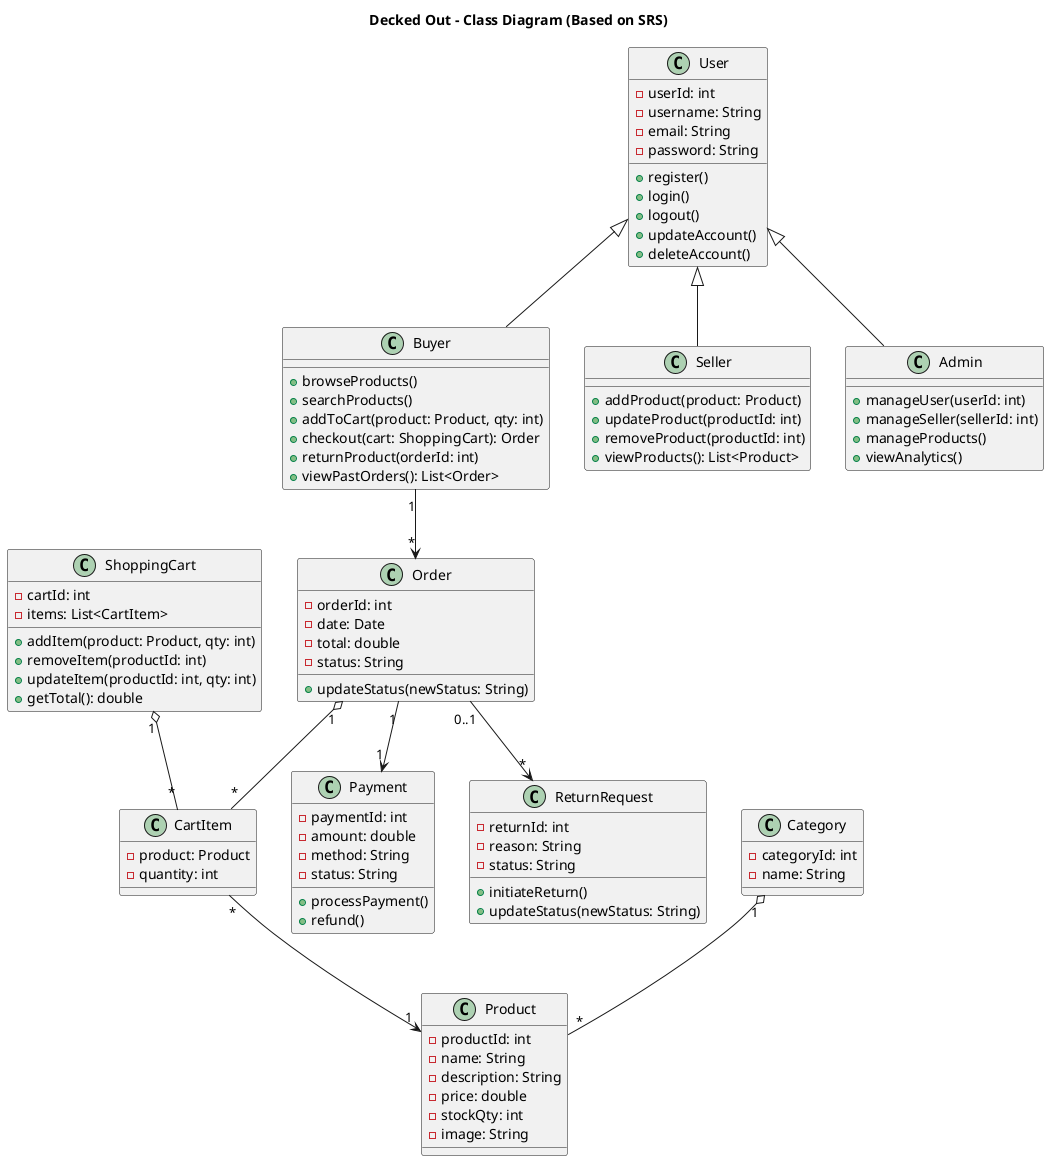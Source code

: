 @startuml DeckedOutClassDiagram

title Decked Out - Class Diagram (Based on SRS)

' ==== User Hierarchy ====
class User {
  - userId: int
  - username: String
  - email: String
  - password: String
  + register()
  + login()
  + logout()
  + updateAccount()
  + deleteAccount()
}

class Buyer {
  + browseProducts()
  + searchProducts()
  + addToCart(product: Product, qty: int)
  + checkout(cart: ShoppingCart): Order
  + returnProduct(orderId: int)
  + viewPastOrders(): List<Order>
}

class Seller {
  + addProduct(product: Product)
  + updateProduct(productId: int)
  + removeProduct(productId: int)
  + viewProducts(): List<Product>
}

class Admin {
  + manageUser(userId: int)
  + manageSeller(sellerId: int)
  + manageProducts()
  + viewAnalytics()
}

User <|-- Buyer
User <|-- Seller
User <|-- Admin

' ==== Product & Categories ====
class Product {
  - productId: int
  - name: String
  - description: String
  - price: double
  - stockQty: int
  - image: String
}

class Category {
  - categoryId: int
  - name: String
}

Category "1" o-- "*" Product

' ==== Shopping Cart & Orders ====
class ShoppingCart {
  - cartId: int
  - items: List<CartItem>
  + addItem(product: Product, qty: int)
  + removeItem(productId: int)
  + updateItem(productId: int, qty: int)
  + getTotal(): double
}

class CartItem {
  - product: Product
  - quantity: int
}

ShoppingCart "1" o-- "*" CartItem
CartItem "*" --> "1" Product

class Order {
  - orderId: int
  - date: Date
  - total: double
  - status: String
  + updateStatus(newStatus: String)
}

Buyer "1" --> "*" Order
Order "1" o-- "*" CartItem

' ==== Payments & Returns ====
class Payment {
  - paymentId: int
  - amount: double
  - method: String
  - status: String
  + processPayment()
  + refund()
}

class ReturnRequest {
  - returnId: int
  - reason: String
  - status: String
  + initiateReturn()
  + updateStatus(newStatus: String)
}

Order "1" --> "1" Payment
Order "0..1" --> "*" ReturnRequest

@enduml
